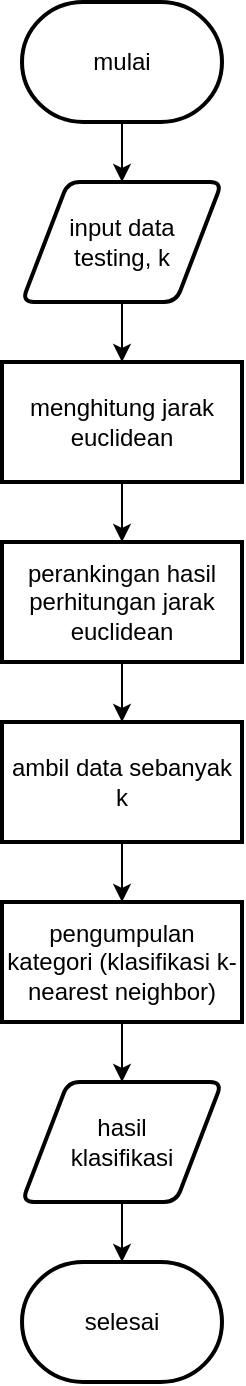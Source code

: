 <mxfile version="20.0.3" type="github">
  <diagram id="JpYngzoGlZ1lcstXwJA9" name="Page-1">
    <mxGraphModel dx="1422" dy="780" grid="1" gridSize="10" guides="1" tooltips="1" connect="1" arrows="1" fold="1" page="1" pageScale="1" pageWidth="850" pageHeight="1100" math="0" shadow="0">
      <root>
        <mxCell id="0" />
        <mxCell id="1" parent="0" />
        <mxCell id="kJHI-LQ95cBeYaXFi70L-3" style="edgeStyle=orthogonalEdgeStyle;rounded=0;orthogonalLoop=1;jettySize=auto;html=1;" edge="1" parent="1" source="Gd8aN9Ey7wASV0xl8fsA-1" target="Gd8aN9Ey7wASV0xl8fsA-2">
          <mxGeometry relative="1" as="geometry" />
        </mxCell>
        <mxCell id="Gd8aN9Ey7wASV0xl8fsA-1" value="mulai" style="strokeWidth=2;html=1;shape=mxgraph.flowchart.terminator;whiteSpace=wrap;" parent="1" vertex="1">
          <mxGeometry x="365" y="50" width="100" height="60" as="geometry" />
        </mxCell>
        <mxCell id="kJHI-LQ95cBeYaXFi70L-4" value="" style="edgeStyle=orthogonalEdgeStyle;rounded=0;orthogonalLoop=1;jettySize=auto;html=1;" edge="1" parent="1" source="Gd8aN9Ey7wASV0xl8fsA-2" target="Gd8aN9Ey7wASV0xl8fsA-3">
          <mxGeometry relative="1" as="geometry" />
        </mxCell>
        <mxCell id="Gd8aN9Ey7wASV0xl8fsA-2" value="&lt;div&gt;input data&lt;/div&gt;&lt;div&gt;testing, k&lt;br&gt;&lt;/div&gt;" style="shape=parallelogram;html=1;strokeWidth=2;perimeter=parallelogramPerimeter;whiteSpace=wrap;rounded=1;arcSize=12;size=0.23;" parent="1" vertex="1">
          <mxGeometry x="365" y="140" width="100" height="60" as="geometry" />
        </mxCell>
        <mxCell id="kJHI-LQ95cBeYaXFi70L-5" value="" style="edgeStyle=orthogonalEdgeStyle;rounded=0;orthogonalLoop=1;jettySize=auto;html=1;" edge="1" parent="1" source="Gd8aN9Ey7wASV0xl8fsA-3" target="Gd8aN9Ey7wASV0xl8fsA-4">
          <mxGeometry relative="1" as="geometry" />
        </mxCell>
        <mxCell id="Gd8aN9Ey7wASV0xl8fsA-3" value="&lt;div&gt;menghitung jarak&lt;/div&gt;&lt;div&gt;euclidean&lt;br&gt;&lt;/div&gt;" style="rounded=0;whiteSpace=wrap;html=1;strokeWidth=2;" parent="1" vertex="1">
          <mxGeometry x="355" y="230" width="120" height="60" as="geometry" />
        </mxCell>
        <mxCell id="kJHI-LQ95cBeYaXFi70L-6" value="" style="edgeStyle=orthogonalEdgeStyle;rounded=0;orthogonalLoop=1;jettySize=auto;html=1;" edge="1" parent="1" source="Gd8aN9Ey7wASV0xl8fsA-4" target="Gd8aN9Ey7wASV0xl8fsA-5">
          <mxGeometry relative="1" as="geometry" />
        </mxCell>
        <mxCell id="Gd8aN9Ey7wASV0xl8fsA-4" value="perankingan hasil perhitungan jarak euclidean" style="rounded=0;whiteSpace=wrap;html=1;strokeWidth=2;" parent="1" vertex="1">
          <mxGeometry x="355" y="320" width="120" height="60" as="geometry" />
        </mxCell>
        <mxCell id="kJHI-LQ95cBeYaXFi70L-7" value="" style="edgeStyle=orthogonalEdgeStyle;rounded=0;orthogonalLoop=1;jettySize=auto;html=1;" edge="1" parent="1" source="Gd8aN9Ey7wASV0xl8fsA-5" target="Gd8aN9Ey7wASV0xl8fsA-6">
          <mxGeometry relative="1" as="geometry" />
        </mxCell>
        <mxCell id="Gd8aN9Ey7wASV0xl8fsA-5" value="ambil data sebanyak k" style="rounded=0;whiteSpace=wrap;html=1;strokeWidth=2;" parent="1" vertex="1">
          <mxGeometry x="355" y="410" width="120" height="60" as="geometry" />
        </mxCell>
        <mxCell id="kJHI-LQ95cBeYaXFi70L-8" value="" style="edgeStyle=orthogonalEdgeStyle;rounded=0;orthogonalLoop=1;jettySize=auto;html=1;" edge="1" parent="1" source="Gd8aN9Ey7wASV0xl8fsA-6" target="Gd8aN9Ey7wASV0xl8fsA-7">
          <mxGeometry relative="1" as="geometry" />
        </mxCell>
        <mxCell id="Gd8aN9Ey7wASV0xl8fsA-6" value="pengumpulan kategori (klasifikasi k-nearest neighbor)" style="rounded=0;whiteSpace=wrap;html=1;strokeWidth=2;" parent="1" vertex="1">
          <mxGeometry x="355" y="500" width="120" height="60" as="geometry" />
        </mxCell>
        <mxCell id="kJHI-LQ95cBeYaXFi70L-9" value="" style="edgeStyle=orthogonalEdgeStyle;rounded=0;orthogonalLoop=1;jettySize=auto;html=1;" edge="1" parent="1" source="Gd8aN9Ey7wASV0xl8fsA-7" target="Gd8aN9Ey7wASV0xl8fsA-8">
          <mxGeometry relative="1" as="geometry" />
        </mxCell>
        <mxCell id="Gd8aN9Ey7wASV0xl8fsA-7" value="&lt;div&gt;hasil &lt;br&gt;&lt;/div&gt;&lt;div&gt;klasifikasi&lt;/div&gt;" style="shape=parallelogram;html=1;strokeWidth=2;perimeter=parallelogramPerimeter;whiteSpace=wrap;rounded=1;arcSize=12;size=0.23;" parent="1" vertex="1">
          <mxGeometry x="365" y="590" width="100" height="60" as="geometry" />
        </mxCell>
        <mxCell id="Gd8aN9Ey7wASV0xl8fsA-8" value="selesai" style="strokeWidth=2;html=1;shape=mxgraph.flowchart.terminator;whiteSpace=wrap;" parent="1" vertex="1">
          <mxGeometry x="365" y="680" width="100" height="60" as="geometry" />
        </mxCell>
      </root>
    </mxGraphModel>
  </diagram>
</mxfile>
